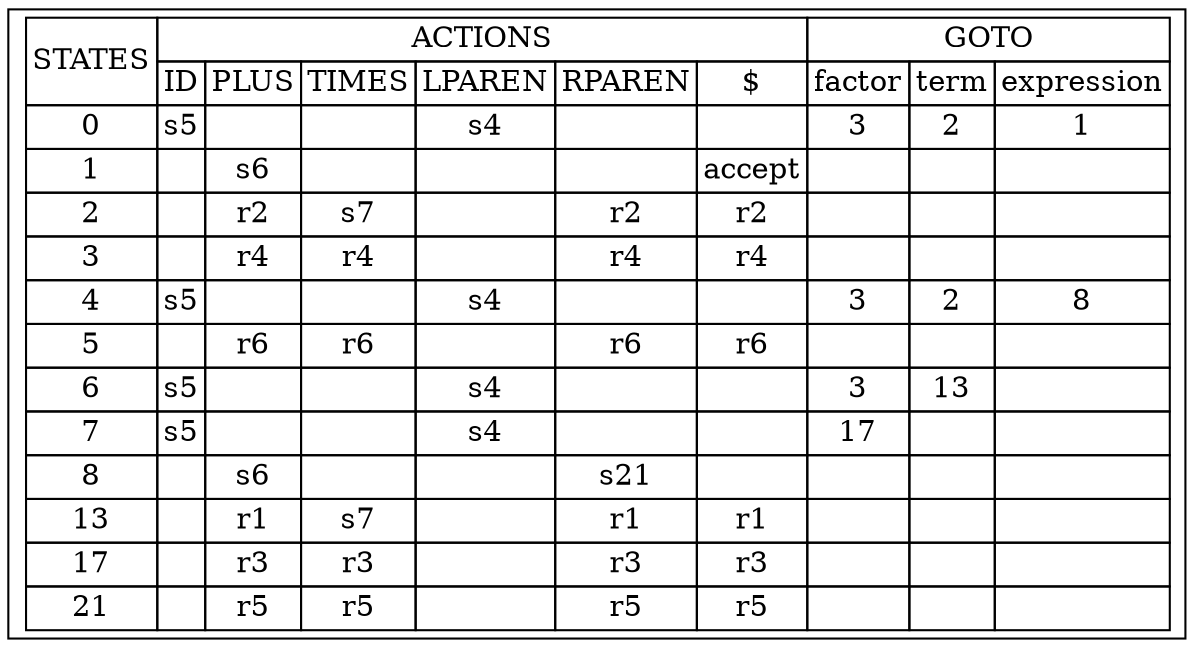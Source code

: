 digraph {
	node [shape=record]
	rankdir=LR
	table [label=<<table border="0" cellborder="1" cellspacing="0"><tr><td rowspan="2">STATES</td><td colspan="6">ACTIONS</td><td colspan="3">GOTO</td></tr><tr><td>ID</td><td>PLUS</td><td>TIMES</td><td>LPAREN</td><td>RPAREN</td><td>$</td><td>factor</td><td>term</td><td>expression</td></tr><tr><td>0</td><td>s5</td><td></td><td></td><td>s4</td><td></td><td></td><td>3</td><td>2</td><td>1</td></tr><tr><td>1</td><td></td><td>s6</td><td></td><td></td><td></td><td>accept</td><td></td><td></td><td></td></tr><tr><td>2</td><td></td><td>r2</td><td>s7</td><td></td><td>r2</td><td>r2</td><td></td><td></td><td></td></tr><tr><td>3</td><td></td><td>r4</td><td>r4</td><td></td><td>r4</td><td>r4</td><td></td><td></td><td></td></tr><tr><td>4</td><td>s5</td><td></td><td></td><td>s4</td><td></td><td></td><td>3</td><td>2</td><td>8</td></tr><tr><td>5</td><td></td><td>r6</td><td>r6</td><td></td><td>r6</td><td>r6</td><td></td><td></td><td></td></tr><tr><td>6</td><td>s5</td><td></td><td></td><td>s4</td><td></td><td></td><td>3</td><td>13</td><td></td></tr><tr><td>7</td><td>s5</td><td></td><td></td><td>s4</td><td></td><td></td><td>17</td><td></td><td></td></tr><tr><td>8</td><td></td><td>s6</td><td></td><td></td><td>s21</td><td></td><td></td><td></td><td></td></tr><tr><td>13</td><td></td><td>r1</td><td>s7</td><td></td><td>r1</td><td>r1</td><td></td><td></td><td></td></tr><tr><td>17</td><td></td><td>r3</td><td>r3</td><td></td><td>r3</td><td>r3</td><td></td><td></td><td></td></tr><tr><td>21</td><td></td><td>r5</td><td>r5</td><td></td><td>r5</td><td>r5</td><td></td><td></td><td></td></tr></table>>]
}
